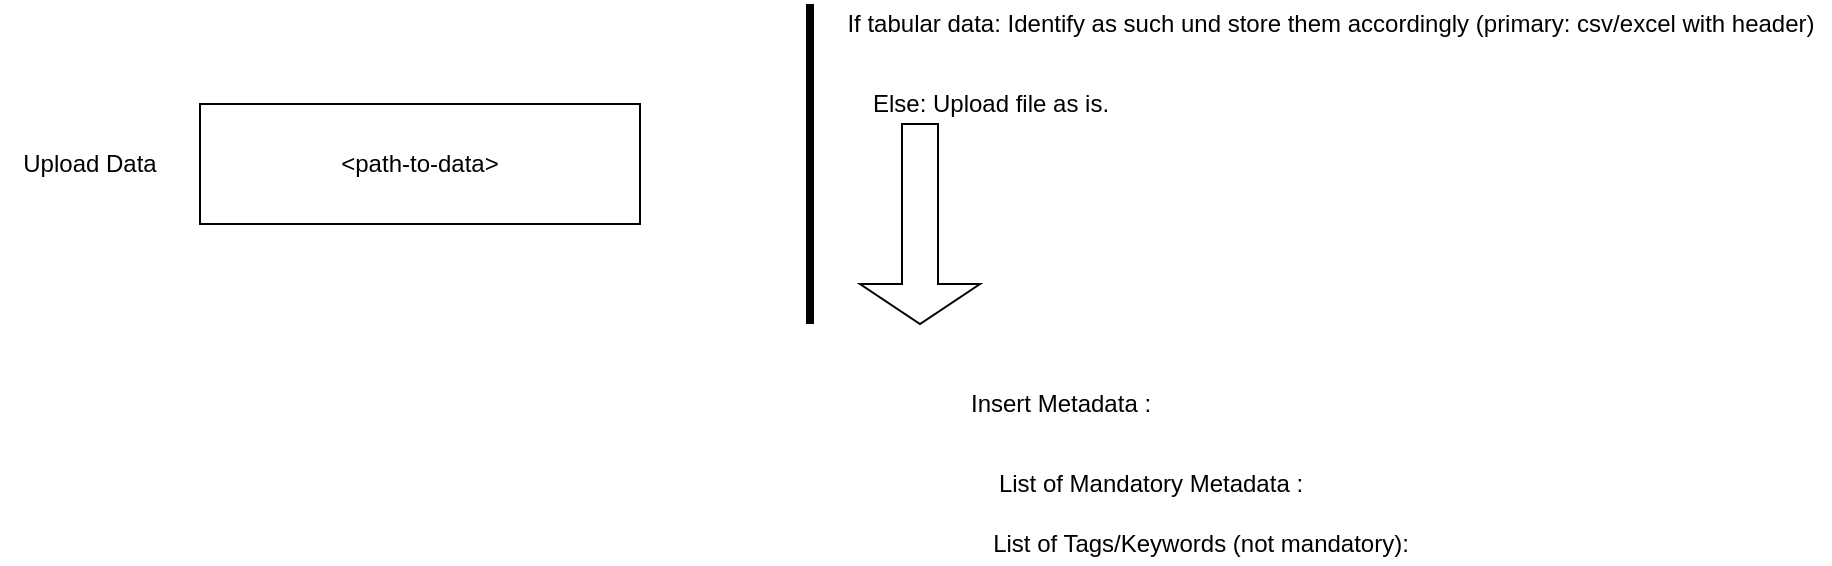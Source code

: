 <mxfile version="14.8.2" type="gitlab">
  <diagram id="N0AUgcmTbGkNC3BxYgMO" name="Page-1">
    <mxGraphModel dx="2249" dy="762" grid="1" gridSize="10" guides="1" tooltips="1" connect="1" arrows="1" fold="1" page="1" pageScale="1" pageWidth="827" pageHeight="1169" math="0" shadow="0">
      <root>
        <mxCell id="0" />
        <mxCell id="1" parent="0" />
        <mxCell id="5Uh7s-i_dmMY0xpZVAKY-1" value="&amp;lt;path-to-data&amp;gt;" style="rounded=0;whiteSpace=wrap;html=1;" vertex="1" parent="1">
          <mxGeometry x="-180" y="70" width="220" height="60" as="geometry" />
        </mxCell>
        <mxCell id="5Uh7s-i_dmMY0xpZVAKY-2" value="Upload Data" style="text;html=1;strokeColor=none;fillColor=none;align=center;verticalAlign=middle;whiteSpace=wrap;rounded=0;" vertex="1" parent="1">
          <mxGeometry x="-280" y="80" width="90" height="40" as="geometry" />
        </mxCell>
        <mxCell id="5Uh7s-i_dmMY0xpZVAKY-4" value="" style="line;strokeWidth=4;direction=south;html=1;perimeter=backbonePerimeter;points=[];outlineConnect=0;" vertex="1" parent="1">
          <mxGeometry x="120" y="20" width="10" height="160" as="geometry" />
        </mxCell>
        <mxCell id="5Uh7s-i_dmMY0xpZVAKY-5" value="If tabular data: Identify as such und store them accordingly (primary: csv/excel with header)" style="text;html=1;align=center;verticalAlign=middle;resizable=0;points=[];autosize=1;strokeColor=none;" vertex="1" parent="1">
          <mxGeometry x="135" y="20" width="500" height="20" as="geometry" />
        </mxCell>
        <mxCell id="5Uh7s-i_dmMY0xpZVAKY-7" value="Else: Upload file as is." style="text;html=1;align=center;verticalAlign=middle;resizable=0;points=[];autosize=1;strokeColor=none;" vertex="1" parent="1">
          <mxGeometry x="150" y="60" width="130" height="20" as="geometry" />
        </mxCell>
        <mxCell id="5Uh7s-i_dmMY0xpZVAKY-8" value="" style="shape=singleArrow;direction=south;whiteSpace=wrap;html=1;" vertex="1" parent="1">
          <mxGeometry x="150" y="80" width="60" height="100" as="geometry" />
        </mxCell>
        <mxCell id="5Uh7s-i_dmMY0xpZVAKY-9" value="Insert Metadata :" style="text;html=1;align=center;verticalAlign=middle;resizable=0;points=[];autosize=1;strokeColor=none;" vertex="1" parent="1">
          <mxGeometry x="195" y="210" width="110" height="20" as="geometry" />
        </mxCell>
        <mxCell id="5Uh7s-i_dmMY0xpZVAKY-10" value="List of Mandatory Metadata :" style="text;html=1;align=center;verticalAlign=middle;resizable=0;points=[];autosize=1;strokeColor=none;" vertex="1" parent="1">
          <mxGeometry x="210" y="250" width="170" height="20" as="geometry" />
        </mxCell>
        <mxCell id="5Uh7s-i_dmMY0xpZVAKY-11" value="List of Tags/Keywords (not mandatory):" style="text;html=1;align=center;verticalAlign=middle;resizable=0;points=[];autosize=1;strokeColor=none;" vertex="1" parent="1">
          <mxGeometry x="210" y="280" width="220" height="20" as="geometry" />
        </mxCell>
      </root>
    </mxGraphModel>
  </diagram>
</mxfile>
